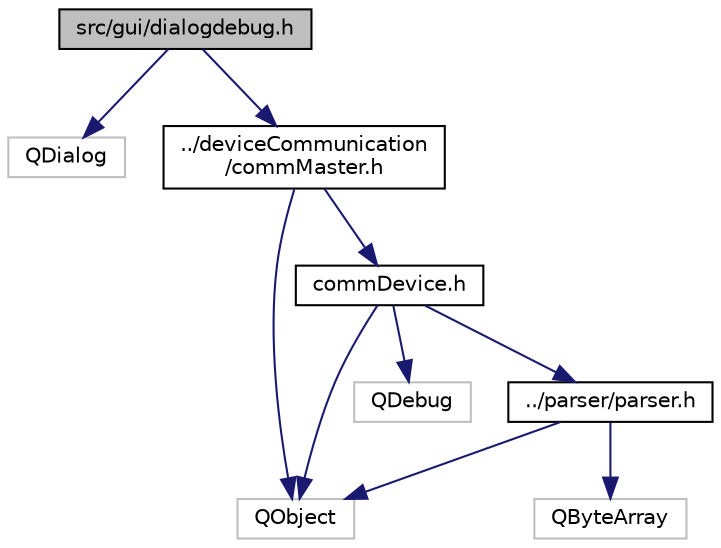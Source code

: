 digraph "src/gui/dialogdebug.h"
{
 // LATEX_PDF_SIZE
  edge [fontname="Helvetica",fontsize="10",labelfontname="Helvetica",labelfontsize="10"];
  node [fontname="Helvetica",fontsize="10",shape=record];
  Node1 [label="src/gui/dialogdebug.h",height=0.2,width=0.4,color="black", fillcolor="grey75", style="filled", fontcolor="black",tooltip="Dialog to show all available commands."];
  Node1 -> Node2 [color="midnightblue",fontsize="10",style="solid",fontname="Helvetica"];
  Node2 [label="QDialog",height=0.2,width=0.4,color="grey75", fillcolor="white", style="filled",tooltip=" "];
  Node1 -> Node3 [color="midnightblue",fontsize="10",style="solid",fontname="Helvetica"];
  Node3 [label="../deviceCommunication\l/commMaster.h",height=0.2,width=0.4,color="black", fillcolor="white", style="filled",URL="$comm_master_8h.html",tooltip="This file contains the class to control all connected devices."];
  Node3 -> Node4 [color="midnightblue",fontsize="10",style="solid",fontname="Helvetica"];
  Node4 [label="QObject",height=0.2,width=0.4,color="grey75", fillcolor="white", style="filled",tooltip=" "];
  Node3 -> Node5 [color="midnightblue",fontsize="10",style="solid",fontname="Helvetica"];
  Node5 [label="commDevice.h",height=0.2,width=0.4,color="black", fillcolor="white", style="filled",URL="$comm_device_8h.html",tooltip="Abstract base class for each type of connection."];
  Node5 -> Node6 [color="midnightblue",fontsize="10",style="solid",fontname="Helvetica"];
  Node6 [label="QDebug",height=0.2,width=0.4,color="grey75", fillcolor="white", style="filled",tooltip=" "];
  Node5 -> Node4 [color="midnightblue",fontsize="10",style="solid",fontname="Helvetica"];
  Node5 -> Node7 [color="midnightblue",fontsize="10",style="solid",fontname="Helvetica"];
  Node7 [label="../parser/parser.h",height=0.2,width=0.4,color="black", fillcolor="white", style="filled",URL="$parser_8h.html",tooltip="Parses the line scale communication protocol."];
  Node7 -> Node8 [color="midnightblue",fontsize="10",style="solid",fontname="Helvetica"];
  Node8 [label="QByteArray",height=0.2,width=0.4,color="grey75", fillcolor="white", style="filled",tooltip=" "];
  Node7 -> Node4 [color="midnightblue",fontsize="10",style="solid",fontname="Helvetica"];
}
